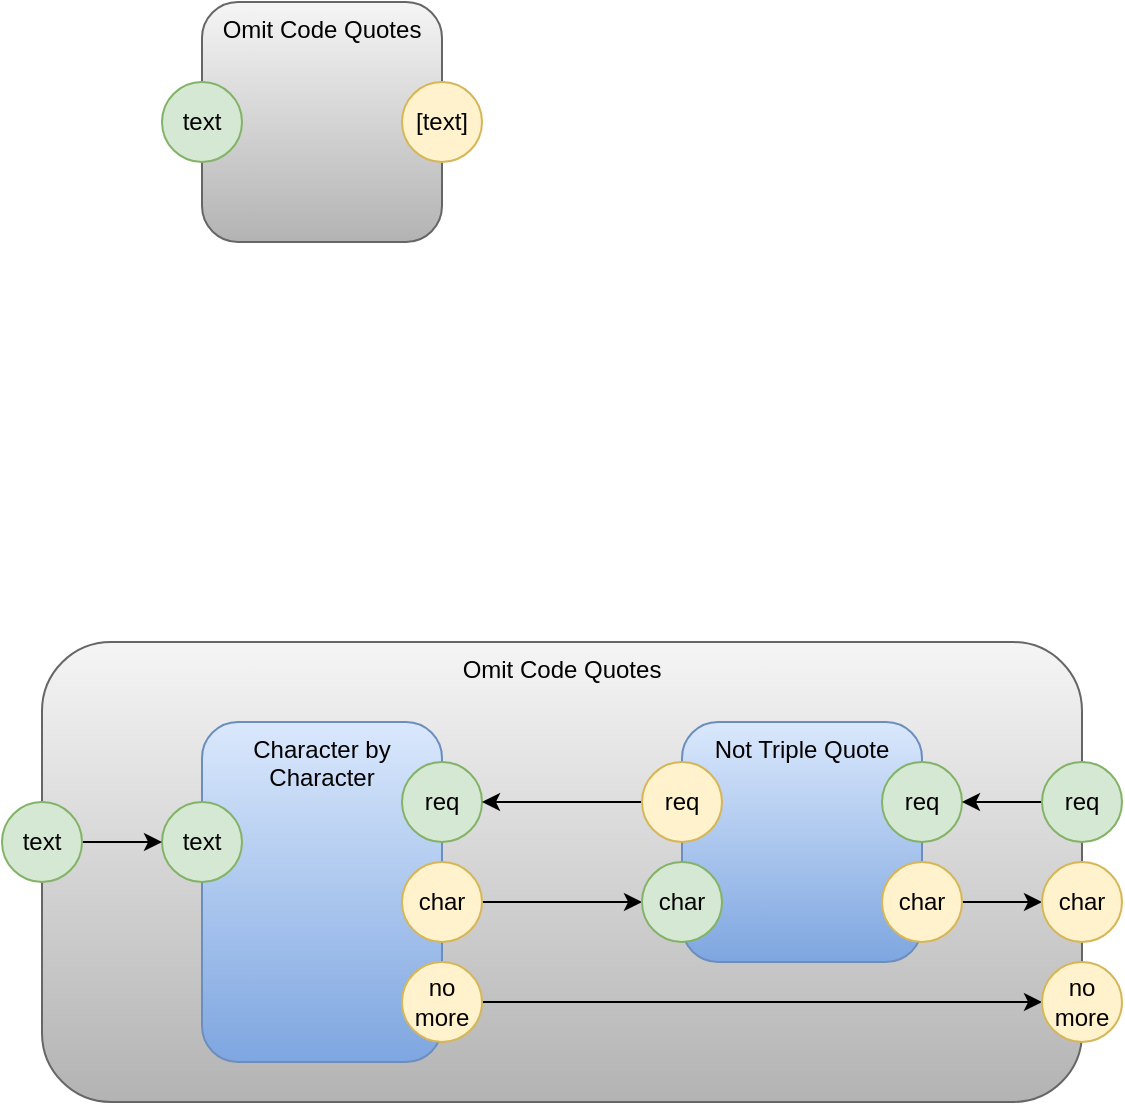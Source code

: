 <mxfile version="14.6.13" type="device"><diagram id="0Ea6QhrTkVsReq-a5wdv" name="Page-1"><mxGraphModel dx="1106" dy="774" grid="1" gridSize="10" guides="1" tooltips="1" connect="1" arrows="1" fold="1" page="1" pageScale="1" pageWidth="1100" pageHeight="850" math="0" shadow="0"><root><mxCell id="0"/><mxCell id="1" parent="0"/><mxCell id="CGOirV3mws7uS2vf7Rns-18" value="Omit Code Quotes" style="rounded=1;whiteSpace=wrap;html=1;horizontal=1;verticalAlign=top;strokeColor=#666666;fillColor=#f5f5f5;gradientColor=#b3b3b3;" vertex="1" parent="1"><mxGeometry x="120" y="400" width="520" height="230" as="geometry"/></mxCell><mxCell id="CGOirV3mws7uS2vf7Rns-1" value="Omit Code Quotes" style="rounded=1;whiteSpace=wrap;html=1;horizontal=1;verticalAlign=top;strokeColor=#666666;fillColor=#f5f5f5;gradientColor=#b3b3b3;" vertex="1" parent="1"><mxGeometry x="200" y="80" width="120" height="120" as="geometry"/></mxCell><mxCell id="CGOirV3mws7uS2vf7Rns-2" value="text" style="ellipse;whiteSpace=wrap;html=1;aspect=fixed;fillColor=#d5e8d4;strokeColor=#82b366;" vertex="1" parent="1"><mxGeometry x="180" y="120" width="40" height="40" as="geometry"/></mxCell><mxCell id="CGOirV3mws7uS2vf7Rns-3" value="[text]" style="ellipse;whiteSpace=wrap;html=1;aspect=fixed;fillColor=#fff2cc;strokeColor=#d6b656;" vertex="1" parent="1"><mxGeometry x="300" y="120" width="40" height="40" as="geometry"/></mxCell><mxCell id="CGOirV3mws7uS2vf7Rns-7" value="Character by Character" style="rounded=1;whiteSpace=wrap;html=1;horizontal=1;verticalAlign=top;strokeColor=#6c8ebf;fillColor=#dae8fc;gradientColor=#7ea6e0;" vertex="1" parent="1"><mxGeometry x="200" y="440" width="120" height="170" as="geometry"/></mxCell><mxCell id="CGOirV3mws7uS2vf7Rns-8" value="text" style="ellipse;whiteSpace=wrap;html=1;aspect=fixed;fillColor=#d5e8d4;strokeColor=#82b366;" vertex="1" parent="1"><mxGeometry x="180" y="480" width="40" height="40" as="geometry"/></mxCell><mxCell id="CGOirV3mws7uS2vf7Rns-17" style="edgeStyle=orthogonalEdgeStyle;rounded=0;orthogonalLoop=1;jettySize=auto;html=1;exitX=1;exitY=0.5;exitDx=0;exitDy=0;" edge="1" parent="1" source="CGOirV3mws7uS2vf7Rns-9" target="CGOirV3mws7uS2vf7Rns-12"><mxGeometry relative="1" as="geometry"/></mxCell><mxCell id="CGOirV3mws7uS2vf7Rns-9" value="char" style="ellipse;whiteSpace=wrap;html=1;aspect=fixed;fillColor=#fff2cc;strokeColor=#d6b656;" vertex="1" parent="1"><mxGeometry x="300" y="510" width="40" height="40" as="geometry"/></mxCell><mxCell id="CGOirV3mws7uS2vf7Rns-10" value="req" style="ellipse;whiteSpace=wrap;html=1;aspect=fixed;fillColor=#d5e8d4;strokeColor=#82b366;" vertex="1" parent="1"><mxGeometry x="300" y="460" width="40" height="40" as="geometry"/></mxCell><mxCell id="CGOirV3mws7uS2vf7Rns-11" value="Not Triple Quote" style="rounded=1;whiteSpace=wrap;html=1;horizontal=1;verticalAlign=top;strokeColor=#6c8ebf;fillColor=#dae8fc;gradientColor=#7ea6e0;" vertex="1" parent="1"><mxGeometry x="440" y="440" width="120" height="120" as="geometry"/></mxCell><mxCell id="CGOirV3mws7uS2vf7Rns-12" value="char" style="ellipse;whiteSpace=wrap;html=1;aspect=fixed;fillColor=#d5e8d4;strokeColor=#82b366;" vertex="1" parent="1"><mxGeometry x="420" y="510" width="40" height="40" as="geometry"/></mxCell><mxCell id="CGOirV3mws7uS2vf7Rns-24" style="edgeStyle=orthogonalEdgeStyle;rounded=0;orthogonalLoop=1;jettySize=auto;html=1;exitX=1;exitY=0.5;exitDx=0;exitDy=0;entryX=0;entryY=0.5;entryDx=0;entryDy=0;" edge="1" parent="1" source="CGOirV3mws7uS2vf7Rns-13" target="CGOirV3mws7uS2vf7Rns-20"><mxGeometry relative="1" as="geometry"/></mxCell><mxCell id="CGOirV3mws7uS2vf7Rns-13" value="char" style="ellipse;whiteSpace=wrap;html=1;aspect=fixed;fillColor=#fff2cc;strokeColor=#d6b656;" vertex="1" parent="1"><mxGeometry x="540" y="510" width="40" height="40" as="geometry"/></mxCell><mxCell id="CGOirV3mws7uS2vf7Rns-14" value="req" style="ellipse;whiteSpace=wrap;html=1;aspect=fixed;fillColor=#d5e8d4;strokeColor=#82b366;" vertex="1" parent="1"><mxGeometry x="540" y="460" width="40" height="40" as="geometry"/></mxCell><mxCell id="CGOirV3mws7uS2vf7Rns-16" style="edgeStyle=orthogonalEdgeStyle;rounded=0;orthogonalLoop=1;jettySize=auto;html=1;exitX=0;exitY=0.5;exitDx=0;exitDy=0;entryX=1;entryY=0.5;entryDx=0;entryDy=0;" edge="1" parent="1" source="CGOirV3mws7uS2vf7Rns-15" target="CGOirV3mws7uS2vf7Rns-10"><mxGeometry relative="1" as="geometry"/></mxCell><mxCell id="CGOirV3mws7uS2vf7Rns-15" value="req" style="ellipse;whiteSpace=wrap;html=1;aspect=fixed;fillColor=#fff2cc;strokeColor=#d6b656;" vertex="1" parent="1"><mxGeometry x="420" y="460" width="40" height="40" as="geometry"/></mxCell><mxCell id="CGOirV3mws7uS2vf7Rns-22" style="edgeStyle=orthogonalEdgeStyle;rounded=0;orthogonalLoop=1;jettySize=auto;html=1;exitX=1;exitY=0.5;exitDx=0;exitDy=0;" edge="1" parent="1" source="CGOirV3mws7uS2vf7Rns-19" target="CGOirV3mws7uS2vf7Rns-8"><mxGeometry relative="1" as="geometry"/></mxCell><mxCell id="CGOirV3mws7uS2vf7Rns-19" value="text" style="ellipse;whiteSpace=wrap;html=1;aspect=fixed;fillColor=#d5e8d4;strokeColor=#82b366;" vertex="1" parent="1"><mxGeometry x="100" y="480" width="40" height="40" as="geometry"/></mxCell><mxCell id="CGOirV3mws7uS2vf7Rns-20" value="char" style="ellipse;whiteSpace=wrap;html=1;aspect=fixed;fillColor=#fff2cc;strokeColor=#d6b656;" vertex="1" parent="1"><mxGeometry x="620" y="510" width="40" height="40" as="geometry"/></mxCell><mxCell id="CGOirV3mws7uS2vf7Rns-23" style="edgeStyle=orthogonalEdgeStyle;rounded=0;orthogonalLoop=1;jettySize=auto;html=1;exitX=0;exitY=0.5;exitDx=0;exitDy=0;entryX=1;entryY=0.5;entryDx=0;entryDy=0;" edge="1" parent="1" source="CGOirV3mws7uS2vf7Rns-21" target="CGOirV3mws7uS2vf7Rns-14"><mxGeometry relative="1" as="geometry"/></mxCell><mxCell id="CGOirV3mws7uS2vf7Rns-21" value="req" style="ellipse;whiteSpace=wrap;html=1;aspect=fixed;fillColor=#d5e8d4;strokeColor=#82b366;" vertex="1" parent="1"><mxGeometry x="620" y="460" width="40" height="40" as="geometry"/></mxCell><mxCell id="CGOirV3mws7uS2vf7Rns-28" style="edgeStyle=orthogonalEdgeStyle;rounded=0;orthogonalLoop=1;jettySize=auto;html=1;exitX=1;exitY=0.5;exitDx=0;exitDy=0;" edge="1" parent="1" source="CGOirV3mws7uS2vf7Rns-26" target="CGOirV3mws7uS2vf7Rns-27"><mxGeometry relative="1" as="geometry"/></mxCell><mxCell id="CGOirV3mws7uS2vf7Rns-26" value="no more" style="ellipse;whiteSpace=wrap;html=1;aspect=fixed;fillColor=#fff2cc;strokeColor=#d6b656;" vertex="1" parent="1"><mxGeometry x="300" y="560" width="40" height="40" as="geometry"/></mxCell><mxCell id="CGOirV3mws7uS2vf7Rns-27" value="no more" style="ellipse;whiteSpace=wrap;html=1;aspect=fixed;fillColor=#fff2cc;strokeColor=#d6b656;" vertex="1" parent="1"><mxGeometry x="620" y="560" width="40" height="40" as="geometry"/></mxCell></root></mxGraphModel></diagram></mxfile>